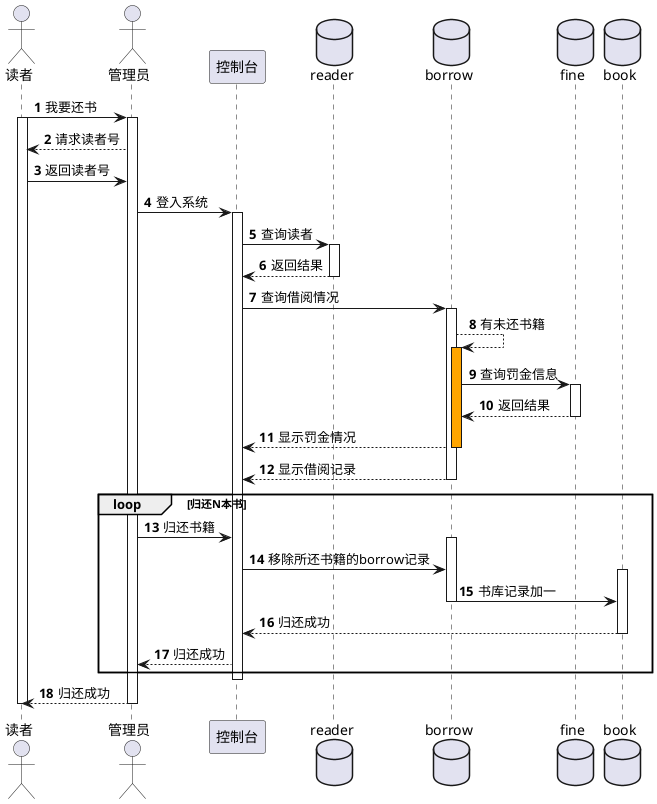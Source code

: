 @startuml
autonumber
actor 读者 as d
actor 管理员 as g
participant 控制台 as c
database reader
database borrow
database fine
database book
d->g:我要还书
activate d
activate g
g-->d:请求读者号
d->g:返回读者号
g->c:登入系统
activate c
c->reader:查询读者
activate reader
reader-->c:返回结果
deactivate reader
c->borrow:查询借阅情况
activate borrow
borrow-->borrow:有未还书籍
activate borrow #orange
borrow->fine:查询罚金信息
activate fine
fine-->borrow:返回结果
deactivate fine
borrow-->c:显示罚金情况
deactivate borrow
borrow-->c:显示借阅记录
deactivate borrow
loop 归还N本书
g->c:归还书籍
activate borrow
c->borrow:移除所还书籍的borrow记录
activate book
borrow->book:书库记录加一
deactivate borrow
book-->c:归还成功
deactivate book
c-->g:归还成功
end
deactivate c
g-->d:归还成功
deactivate g
deactivate d
@enduml